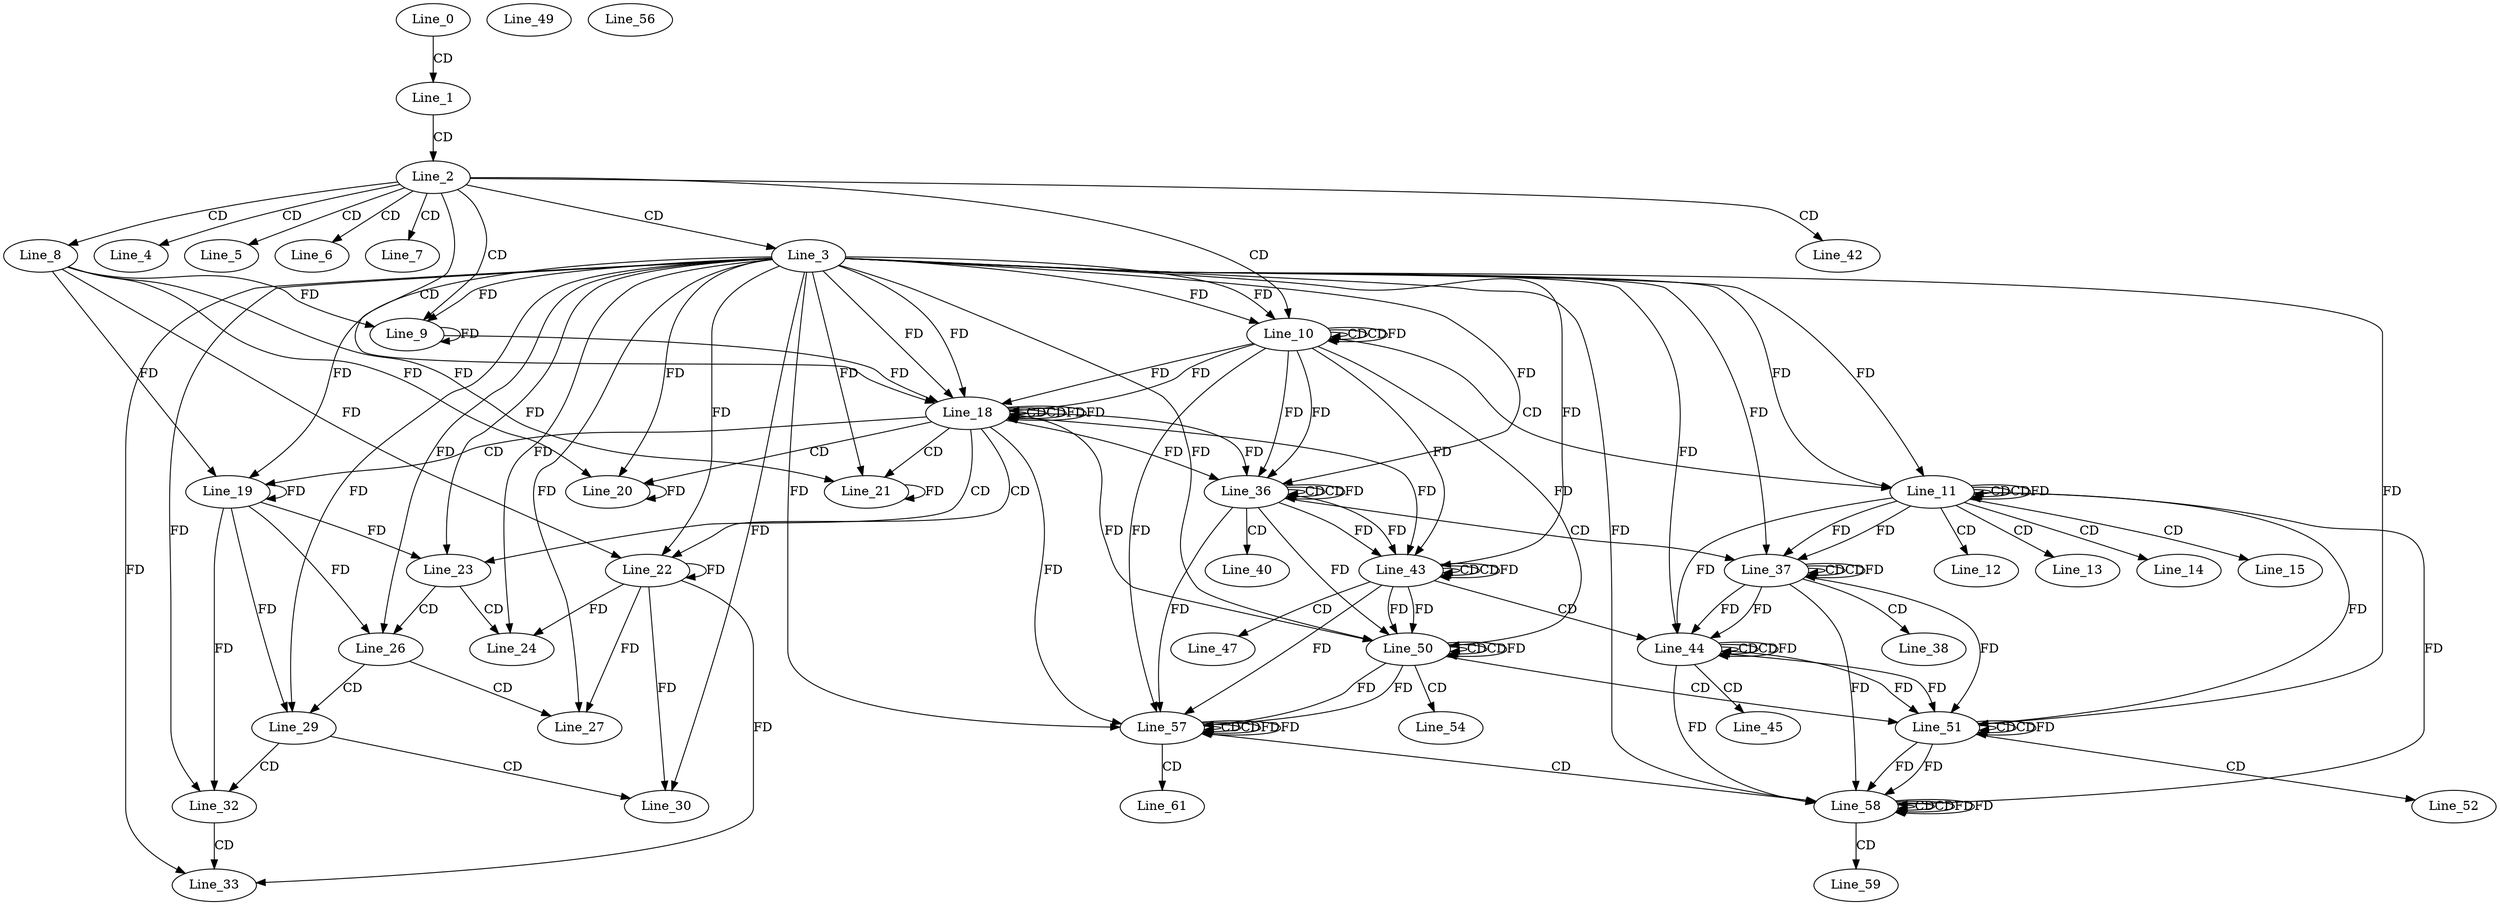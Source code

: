 digraph G {
  Line_0;
  Line_1;
  Line_2;
  Line_3;
  Line_4;
  Line_5;
  Line_6;
  Line_7;
  Line_8;
  Line_9;
  Line_9;
  Line_10;
  Line_10;
  Line_10;
  Line_11;
  Line_11;
  Line_11;
  Line_12;
  Line_13;
  Line_14;
  Line_15;
  Line_18;
  Line_18;
  Line_18;
  Line_19;
  Line_19;
  Line_20;
  Line_20;
  Line_21;
  Line_21;
  Line_22;
  Line_22;
  Line_23;
  Line_24;
  Line_26;
  Line_27;
  Line_29;
  Line_30;
  Line_32;
  Line_33;
  Line_36;
  Line_36;
  Line_36;
  Line_37;
  Line_37;
  Line_37;
  Line_38;
  Line_40;
  Line_42;
  Line_43;
  Line_43;
  Line_43;
  Line_44;
  Line_44;
  Line_44;
  Line_45;
  Line_47;
  Line_49;
  Line_50;
  Line_50;
  Line_50;
  Line_51;
  Line_51;
  Line_51;
  Line_52;
  Line_54;
  Line_56;
  Line_57;
  Line_57;
  Line_57;
  Line_58;
  Line_58;
  Line_58;
  Line_59;
  Line_61;
  Line_0 -> Line_1 [ label="CD" ];
  Line_1 -> Line_2 [ label="CD" ];
  Line_2 -> Line_3 [ label="CD" ];
  Line_2 -> Line_4 [ label="CD" ];
  Line_2 -> Line_5 [ label="CD" ];
  Line_2 -> Line_6 [ label="CD" ];
  Line_2 -> Line_7 [ label="CD" ];
  Line_2 -> Line_8 [ label="CD" ];
  Line_2 -> Line_9 [ label="CD" ];
  Line_3 -> Line_9 [ label="FD" ];
  Line_9 -> Line_9 [ label="FD" ];
  Line_8 -> Line_9 [ label="FD" ];
  Line_2 -> Line_10 [ label="CD" ];
  Line_10 -> Line_10 [ label="CD" ];
  Line_3 -> Line_10 [ label="FD" ];
  Line_10 -> Line_10 [ label="CD" ];
  Line_10 -> Line_10 [ label="FD" ];
  Line_3 -> Line_10 [ label="FD" ];
  Line_10 -> Line_11 [ label="CD" ];
  Line_11 -> Line_11 [ label="CD" ];
  Line_3 -> Line_11 [ label="FD" ];
  Line_11 -> Line_11 [ label="CD" ];
  Line_11 -> Line_11 [ label="FD" ];
  Line_3 -> Line_11 [ label="FD" ];
  Line_11 -> Line_12 [ label="CD" ];
  Line_11 -> Line_13 [ label="CD" ];
  Line_11 -> Line_14 [ label="CD" ];
  Line_11 -> Line_15 [ label="CD" ];
  Line_2 -> Line_18 [ label="CD" ];
  Line_18 -> Line_18 [ label="CD" ];
  Line_10 -> Line_18 [ label="FD" ];
  Line_3 -> Line_18 [ label="FD" ];
  Line_9 -> Line_18 [ label="FD" ];
  Line_18 -> Line_18 [ label="CD" ];
  Line_18 -> Line_18 [ label="FD" ];
  Line_10 -> Line_18 [ label="FD" ];
  Line_3 -> Line_18 [ label="FD" ];
  Line_18 -> Line_19 [ label="CD" ];
  Line_19 -> Line_19 [ label="FD" ];
  Line_3 -> Line_19 [ label="FD" ];
  Line_8 -> Line_19 [ label="FD" ];
  Line_18 -> Line_20 [ label="CD" ];
  Line_20 -> Line_20 [ label="FD" ];
  Line_3 -> Line_20 [ label="FD" ];
  Line_8 -> Line_20 [ label="FD" ];
  Line_18 -> Line_21 [ label="CD" ];
  Line_21 -> Line_21 [ label="FD" ];
  Line_3 -> Line_21 [ label="FD" ];
  Line_8 -> Line_21 [ label="FD" ];
  Line_18 -> Line_22 [ label="CD" ];
  Line_22 -> Line_22 [ label="FD" ];
  Line_3 -> Line_22 [ label="FD" ];
  Line_8 -> Line_22 [ label="FD" ];
  Line_18 -> Line_23 [ label="CD" ];
  Line_19 -> Line_23 [ label="FD" ];
  Line_3 -> Line_23 [ label="FD" ];
  Line_23 -> Line_24 [ label="CD" ];
  Line_22 -> Line_24 [ label="FD" ];
  Line_3 -> Line_24 [ label="FD" ];
  Line_23 -> Line_26 [ label="CD" ];
  Line_19 -> Line_26 [ label="FD" ];
  Line_3 -> Line_26 [ label="FD" ];
  Line_26 -> Line_27 [ label="CD" ];
  Line_22 -> Line_27 [ label="FD" ];
  Line_3 -> Line_27 [ label="FD" ];
  Line_26 -> Line_29 [ label="CD" ];
  Line_19 -> Line_29 [ label="FD" ];
  Line_3 -> Line_29 [ label="FD" ];
  Line_29 -> Line_30 [ label="CD" ];
  Line_22 -> Line_30 [ label="FD" ];
  Line_3 -> Line_30 [ label="FD" ];
  Line_29 -> Line_32 [ label="CD" ];
  Line_19 -> Line_32 [ label="FD" ];
  Line_3 -> Line_32 [ label="FD" ];
  Line_32 -> Line_33 [ label="CD" ];
  Line_22 -> Line_33 [ label="FD" ];
  Line_3 -> Line_33 [ label="FD" ];
  Line_36 -> Line_36 [ label="CD" ];
  Line_18 -> Line_36 [ label="FD" ];
  Line_10 -> Line_36 [ label="FD" ];
  Line_36 -> Line_36 [ label="CD" ];
  Line_36 -> Line_36 [ label="FD" ];
  Line_18 -> Line_36 [ label="FD" ];
  Line_10 -> Line_36 [ label="FD" ];
  Line_3 -> Line_36 [ label="FD" ];
  Line_36 -> Line_37 [ label="CD" ];
  Line_37 -> Line_37 [ label="CD" ];
  Line_11 -> Line_37 [ label="FD" ];
  Line_37 -> Line_37 [ label="CD" ];
  Line_37 -> Line_37 [ label="FD" ];
  Line_11 -> Line_37 [ label="FD" ];
  Line_3 -> Line_37 [ label="FD" ];
  Line_37 -> Line_38 [ label="CD" ];
  Line_36 -> Line_40 [ label="CD" ];
  Line_2 -> Line_42 [ label="CD" ];
  Line_43 -> Line_43 [ label="CD" ];
  Line_36 -> Line_43 [ label="FD" ];
  Line_43 -> Line_43 [ label="CD" ];
  Line_43 -> Line_43 [ label="FD" ];
  Line_36 -> Line_43 [ label="FD" ];
  Line_18 -> Line_43 [ label="FD" ];
  Line_10 -> Line_43 [ label="FD" ];
  Line_3 -> Line_43 [ label="FD" ];
  Line_43 -> Line_44 [ label="CD" ];
  Line_44 -> Line_44 [ label="CD" ];
  Line_37 -> Line_44 [ label="FD" ];
  Line_44 -> Line_44 [ label="CD" ];
  Line_44 -> Line_44 [ label="FD" ];
  Line_37 -> Line_44 [ label="FD" ];
  Line_11 -> Line_44 [ label="FD" ];
  Line_3 -> Line_44 [ label="FD" ];
  Line_44 -> Line_45 [ label="CD" ];
  Line_43 -> Line_47 [ label="CD" ];
  Line_50 -> Line_50 [ label="CD" ];
  Line_43 -> Line_50 [ label="FD" ];
  Line_50 -> Line_50 [ label="CD" ];
  Line_50 -> Line_50 [ label="FD" ];
  Line_43 -> Line_50 [ label="FD" ];
  Line_36 -> Line_50 [ label="FD" ];
  Line_18 -> Line_50 [ label="FD" ];
  Line_10 -> Line_50 [ label="FD" ];
  Line_3 -> Line_50 [ label="FD" ];
  Line_50 -> Line_51 [ label="CD" ];
  Line_51 -> Line_51 [ label="CD" ];
  Line_44 -> Line_51 [ label="FD" ];
  Line_51 -> Line_51 [ label="CD" ];
  Line_51 -> Line_51 [ label="FD" ];
  Line_44 -> Line_51 [ label="FD" ];
  Line_37 -> Line_51 [ label="FD" ];
  Line_11 -> Line_51 [ label="FD" ];
  Line_3 -> Line_51 [ label="FD" ];
  Line_51 -> Line_52 [ label="CD" ];
  Line_50 -> Line_54 [ label="CD" ];
  Line_57 -> Line_57 [ label="CD" ];
  Line_50 -> Line_57 [ label="FD" ];
  Line_57 -> Line_57 [ label="CD" ];
  Line_57 -> Line_57 [ label="FD" ];
  Line_50 -> Line_57 [ label="FD" ];
  Line_43 -> Line_57 [ label="FD" ];
  Line_36 -> Line_57 [ label="FD" ];
  Line_18 -> Line_57 [ label="FD" ];
  Line_10 -> Line_57 [ label="FD" ];
  Line_3 -> Line_57 [ label="FD" ];
  Line_57 -> Line_58 [ label="CD" ];
  Line_58 -> Line_58 [ label="CD" ];
  Line_51 -> Line_58 [ label="FD" ];
  Line_58 -> Line_58 [ label="CD" ];
  Line_58 -> Line_58 [ label="FD" ];
  Line_51 -> Line_58 [ label="FD" ];
  Line_44 -> Line_58 [ label="FD" ];
  Line_37 -> Line_58 [ label="FD" ];
  Line_11 -> Line_58 [ label="FD" ];
  Line_3 -> Line_58 [ label="FD" ];
  Line_58 -> Line_59 [ label="CD" ];
  Line_57 -> Line_61 [ label="CD" ];
  Line_18 -> Line_18 [ label="FD" ];
  Line_57 -> Line_57 [ label="FD" ];
  Line_58 -> Line_58 [ label="FD" ];
}
